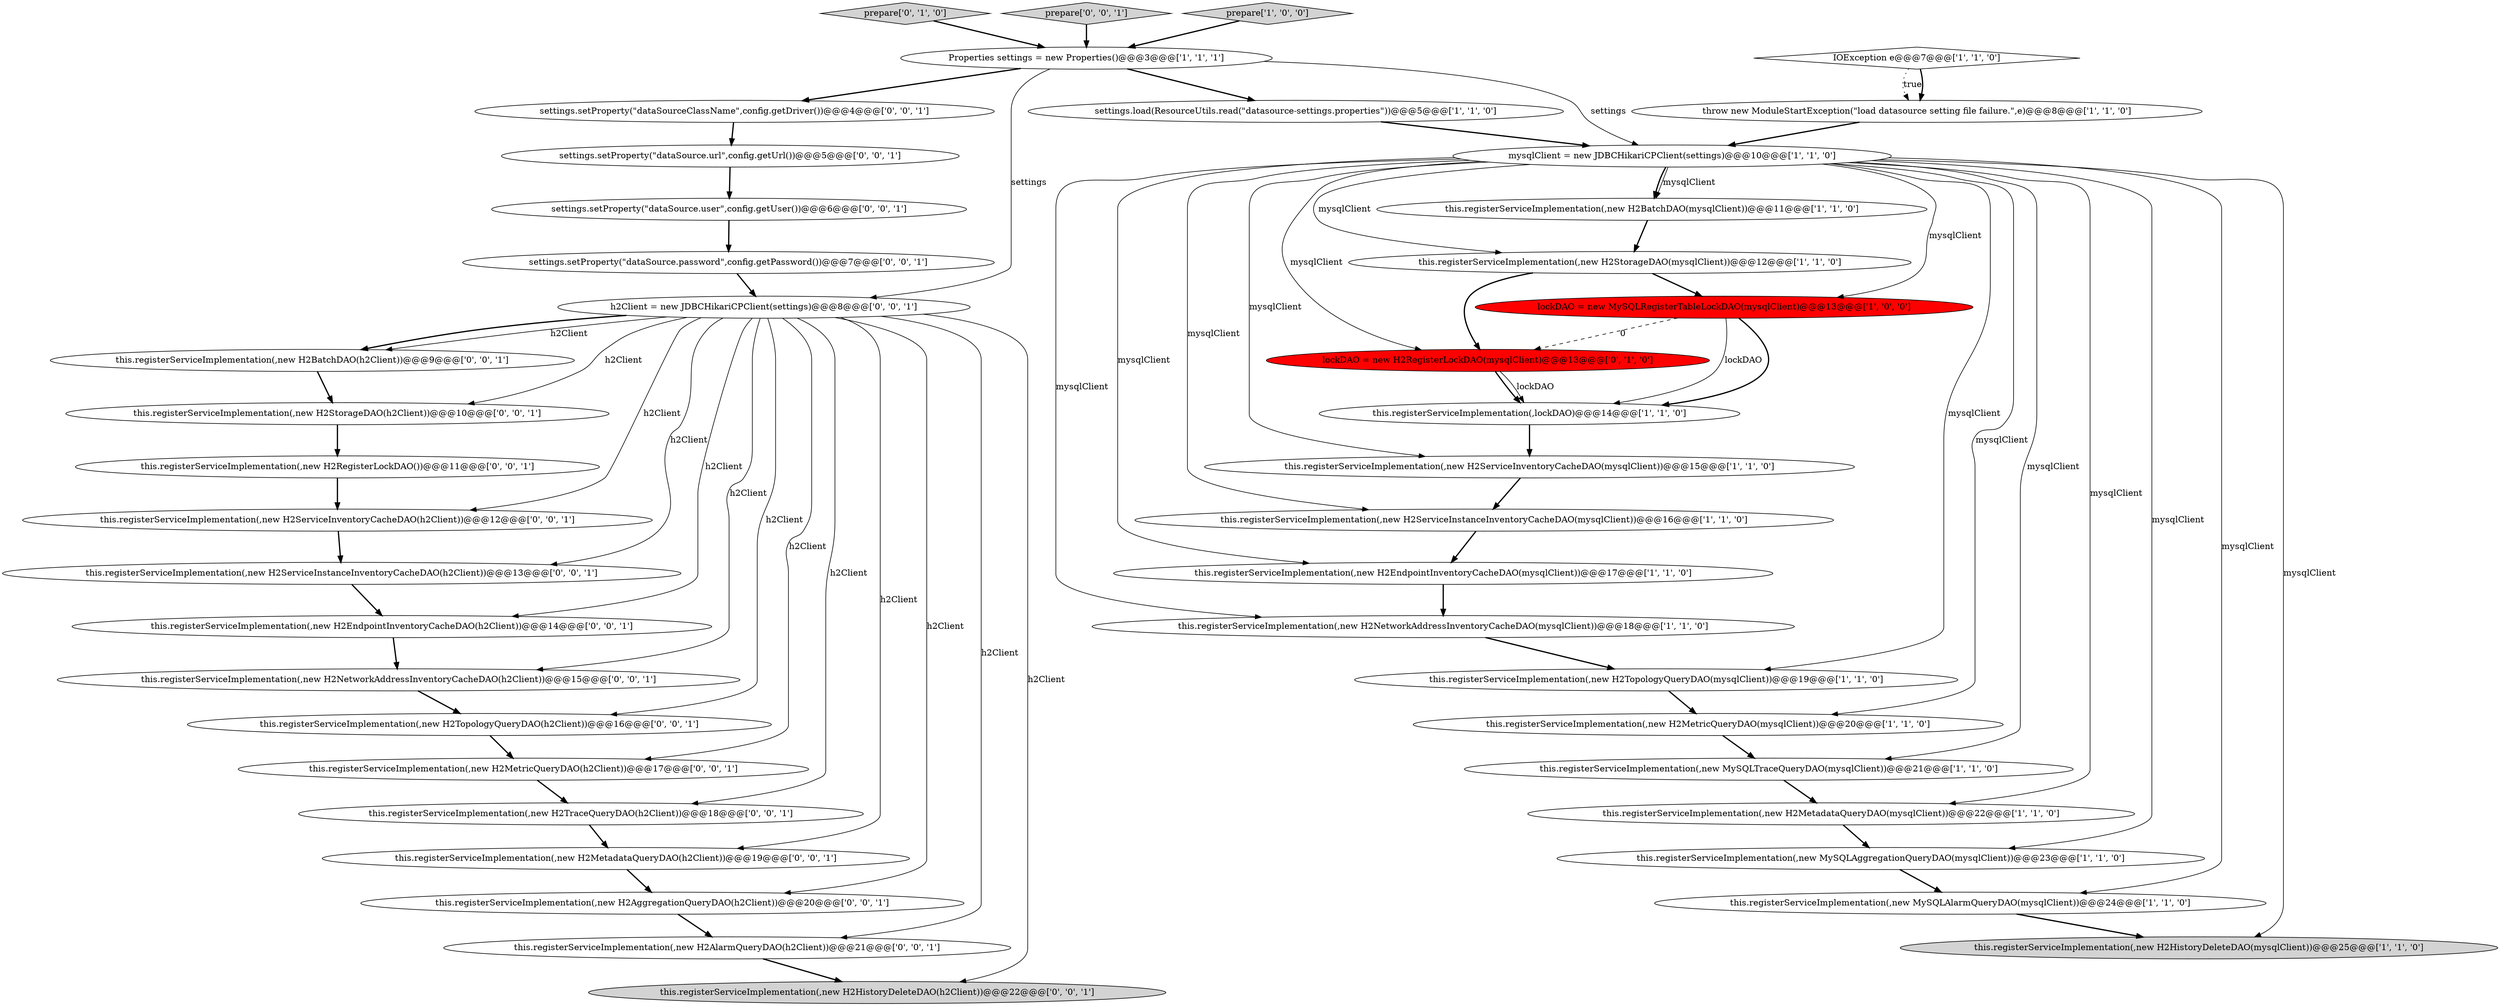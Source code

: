 digraph {
31 [style = filled, label = "this.registerServiceImplementation(,new H2TopologyQueryDAO(h2Client))@@@16@@@['0', '0', '1']", fillcolor = white, shape = ellipse image = "AAA0AAABBB3BBB"];
35 [style = filled, label = "this.registerServiceImplementation(,new H2MetadataQueryDAO(h2Client))@@@19@@@['0', '0', '1']", fillcolor = white, shape = ellipse image = "AAA0AAABBB3BBB"];
33 [style = filled, label = "this.registerServiceImplementation(,new H2AlarmQueryDAO(h2Client))@@@21@@@['0', '0', '1']", fillcolor = white, shape = ellipse image = "AAA0AAABBB3BBB"];
38 [style = filled, label = "this.registerServiceImplementation(,new H2MetricQueryDAO(h2Client))@@@17@@@['0', '0', '1']", fillcolor = white, shape = ellipse image = "AAA0AAABBB3BBB"];
22 [style = filled, label = "prepare['0', '1', '0']", fillcolor = lightgray, shape = diamond image = "AAA0AAABBB2BBB"];
32 [style = filled, label = "this.registerServiceImplementation(,new H2ServiceInstanceInventoryCacheDAO(h2Client))@@@13@@@['0', '0', '1']", fillcolor = white, shape = ellipse image = "AAA0AAABBB3BBB"];
20 [style = filled, label = "this.registerServiceImplementation(,new H2TopologyQueryDAO(mysqlClient))@@@19@@@['1', '1', '0']", fillcolor = white, shape = ellipse image = "AAA0AAABBB1BBB"];
24 [style = filled, label = "settings.setProperty(\"dataSource.user\",config.getUser())@@@6@@@['0', '0', '1']", fillcolor = white, shape = ellipse image = "AAA0AAABBB3BBB"];
34 [style = filled, label = "prepare['0', '0', '1']", fillcolor = lightgray, shape = diamond image = "AAA0AAABBB3BBB"];
14 [style = filled, label = "this.registerServiceImplementation(,new MySQLAggregationQueryDAO(mysqlClient))@@@23@@@['1', '1', '0']", fillcolor = white, shape = ellipse image = "AAA0AAABBB1BBB"];
0 [style = filled, label = "this.registerServiceImplementation(,new H2MetadataQueryDAO(mysqlClient))@@@22@@@['1', '1', '0']", fillcolor = white, shape = ellipse image = "AAA0AAABBB1BBB"];
39 [style = filled, label = "this.registerServiceImplementation(,new H2StorageDAO(h2Client))@@@10@@@['0', '0', '1']", fillcolor = white, shape = ellipse image = "AAA0AAABBB3BBB"];
27 [style = filled, label = "this.registerServiceImplementation(,new H2RegisterLockDAO())@@@11@@@['0', '0', '1']", fillcolor = white, shape = ellipse image = "AAA0AAABBB3BBB"];
28 [style = filled, label = "settings.setProperty(\"dataSource.password\",config.getPassword())@@@7@@@['0', '0', '1']", fillcolor = white, shape = ellipse image = "AAA0AAABBB3BBB"];
40 [style = filled, label = "this.registerServiceImplementation(,new H2HistoryDeleteDAO(h2Client))@@@22@@@['0', '0', '1']", fillcolor = lightgray, shape = ellipse image = "AAA0AAABBB3BBB"];
37 [style = filled, label = "this.registerServiceImplementation(,new H2TraceQueryDAO(h2Client))@@@18@@@['0', '0', '1']", fillcolor = white, shape = ellipse image = "AAA0AAABBB3BBB"];
6 [style = filled, label = "prepare['1', '0', '0']", fillcolor = lightgray, shape = diamond image = "AAA0AAABBB1BBB"];
18 [style = filled, label = "this.registerServiceImplementation(,new H2NetworkAddressInventoryCacheDAO(mysqlClient))@@@18@@@['1', '1', '0']", fillcolor = white, shape = ellipse image = "AAA0AAABBB1BBB"];
29 [style = filled, label = "this.registerServiceImplementation(,new H2BatchDAO(h2Client))@@@9@@@['0', '0', '1']", fillcolor = white, shape = ellipse image = "AAA0AAABBB3BBB"];
9 [style = filled, label = "this.registerServiceImplementation(,new H2HistoryDeleteDAO(mysqlClient))@@@25@@@['1', '1', '0']", fillcolor = lightgray, shape = ellipse image = "AAA0AAABBB1BBB"];
21 [style = filled, label = "lockDAO = new H2RegisterLockDAO(mysqlClient)@@@13@@@['0', '1', '0']", fillcolor = red, shape = ellipse image = "AAA1AAABBB2BBB"];
7 [style = filled, label = "settings.load(ResourceUtils.read(\"datasource-settings.properties\"))@@@5@@@['1', '1', '0']", fillcolor = white, shape = ellipse image = "AAA0AAABBB1BBB"];
19 [style = filled, label = "Properties settings = new Properties()@@@3@@@['1', '1', '1']", fillcolor = white, shape = ellipse image = "AAA0AAABBB1BBB"];
23 [style = filled, label = "this.registerServiceImplementation(,new H2EndpointInventoryCacheDAO(h2Client))@@@14@@@['0', '0', '1']", fillcolor = white, shape = ellipse image = "AAA0AAABBB3BBB"];
42 [style = filled, label = "settings.setProperty(\"dataSource.url\",config.getUrl())@@@5@@@['0', '0', '1']", fillcolor = white, shape = ellipse image = "AAA0AAABBB3BBB"];
30 [style = filled, label = "this.registerServiceImplementation(,new H2AggregationQueryDAO(h2Client))@@@20@@@['0', '0', '1']", fillcolor = white, shape = ellipse image = "AAA0AAABBB3BBB"];
8 [style = filled, label = "this.registerServiceImplementation(,new MySQLAlarmQueryDAO(mysqlClient))@@@24@@@['1', '1', '0']", fillcolor = white, shape = ellipse image = "AAA0AAABBB1BBB"];
10 [style = filled, label = "this.registerServiceImplementation(,new H2MetricQueryDAO(mysqlClient))@@@20@@@['1', '1', '0']", fillcolor = white, shape = ellipse image = "AAA0AAABBB1BBB"];
4 [style = filled, label = "this.registerServiceImplementation(,new MySQLTraceQueryDAO(mysqlClient))@@@21@@@['1', '1', '0']", fillcolor = white, shape = ellipse image = "AAA0AAABBB1BBB"];
17 [style = filled, label = "mysqlClient = new JDBCHikariCPClient(settings)@@@10@@@['1', '1', '0']", fillcolor = white, shape = ellipse image = "AAA0AAABBB1BBB"];
2 [style = filled, label = "this.registerServiceImplementation(,new H2ServiceInstanceInventoryCacheDAO(mysqlClient))@@@16@@@['1', '1', '0']", fillcolor = white, shape = ellipse image = "AAA0AAABBB1BBB"];
25 [style = filled, label = "this.registerServiceImplementation(,new H2NetworkAddressInventoryCacheDAO(h2Client))@@@15@@@['0', '0', '1']", fillcolor = white, shape = ellipse image = "AAA0AAABBB3BBB"];
36 [style = filled, label = "settings.setProperty(\"dataSourceClassName\",config.getDriver())@@@4@@@['0', '0', '1']", fillcolor = white, shape = ellipse image = "AAA0AAABBB3BBB"];
41 [style = filled, label = "this.registerServiceImplementation(,new H2ServiceInventoryCacheDAO(h2Client))@@@12@@@['0', '0', '1']", fillcolor = white, shape = ellipse image = "AAA0AAABBB3BBB"];
26 [style = filled, label = "h2Client = new JDBCHikariCPClient(settings)@@@8@@@['0', '0', '1']", fillcolor = white, shape = ellipse image = "AAA0AAABBB3BBB"];
5 [style = filled, label = "this.registerServiceImplementation(,new H2BatchDAO(mysqlClient))@@@11@@@['1', '1', '0']", fillcolor = white, shape = ellipse image = "AAA0AAABBB1BBB"];
1 [style = filled, label = "this.registerServiceImplementation(,lockDAO)@@@14@@@['1', '1', '0']", fillcolor = white, shape = ellipse image = "AAA0AAABBB1BBB"];
11 [style = filled, label = "this.registerServiceImplementation(,new H2StorageDAO(mysqlClient))@@@12@@@['1', '1', '0']", fillcolor = white, shape = ellipse image = "AAA0AAABBB1BBB"];
16 [style = filled, label = "lockDAO = new MySQLRegisterTableLockDAO(mysqlClient)@@@13@@@['1', '0', '0']", fillcolor = red, shape = ellipse image = "AAA1AAABBB1BBB"];
15 [style = filled, label = "IOException e@@@7@@@['1', '1', '0']", fillcolor = white, shape = diamond image = "AAA0AAABBB1BBB"];
3 [style = filled, label = "this.registerServiceImplementation(,new H2EndpointInventoryCacheDAO(mysqlClient))@@@17@@@['1', '1', '0']", fillcolor = white, shape = ellipse image = "AAA0AAABBB1BBB"];
12 [style = filled, label = "throw new ModuleStartException(\"load datasource setting file failure.\",e)@@@8@@@['1', '1', '0']", fillcolor = white, shape = ellipse image = "AAA0AAABBB1BBB"];
13 [style = filled, label = "this.registerServiceImplementation(,new H2ServiceInventoryCacheDAO(mysqlClient))@@@15@@@['1', '1', '0']", fillcolor = white, shape = ellipse image = "AAA0AAABBB1BBB"];
11->16 [style = bold, label=""];
24->28 [style = bold, label=""];
17->2 [style = solid, label="mysqlClient"];
23->25 [style = bold, label=""];
17->5 [style = bold, label=""];
26->33 [style = solid, label="h2Client"];
41->32 [style = bold, label=""];
17->5 [style = solid, label="mysqlClient"];
7->17 [style = bold, label=""];
32->23 [style = bold, label=""];
30->33 [style = bold, label=""];
34->19 [style = bold, label=""];
22->19 [style = bold, label=""];
17->0 [style = solid, label="mysqlClient"];
29->39 [style = bold, label=""];
19->17 [style = solid, label="settings"];
16->1 [style = solid, label="lockDAO"];
26->29 [style = bold, label=""];
2->3 [style = bold, label=""];
11->21 [style = bold, label=""];
17->8 [style = solid, label="mysqlClient"];
12->17 [style = bold, label=""];
26->37 [style = solid, label="h2Client"];
28->26 [style = bold, label=""];
19->36 [style = bold, label=""];
31->38 [style = bold, label=""];
6->19 [style = bold, label=""];
17->16 [style = solid, label="mysqlClient"];
17->20 [style = solid, label="mysqlClient"];
17->11 [style = solid, label="mysqlClient"];
39->27 [style = bold, label=""];
42->24 [style = bold, label=""];
17->9 [style = solid, label="mysqlClient"];
26->29 [style = solid, label="h2Client"];
16->21 [style = dashed, label="0"];
1->13 [style = bold, label=""];
26->32 [style = solid, label="h2Client"];
17->21 [style = solid, label="mysqlClient"];
26->41 [style = solid, label="h2Client"];
4->0 [style = bold, label=""];
20->10 [style = bold, label=""];
3->18 [style = bold, label=""];
25->31 [style = bold, label=""];
19->26 [style = solid, label="settings"];
26->35 [style = solid, label="h2Client"];
18->20 [style = bold, label=""];
26->23 [style = solid, label="h2Client"];
0->14 [style = bold, label=""];
17->4 [style = solid, label="mysqlClient"];
26->38 [style = solid, label="h2Client"];
17->13 [style = solid, label="mysqlClient"];
33->40 [style = bold, label=""];
26->40 [style = solid, label="h2Client"];
16->1 [style = bold, label=""];
38->37 [style = bold, label=""];
21->1 [style = bold, label=""];
27->41 [style = bold, label=""];
8->9 [style = bold, label=""];
10->4 [style = bold, label=""];
26->31 [style = solid, label="h2Client"];
15->12 [style = dotted, label="true"];
17->10 [style = solid, label="mysqlClient"];
15->12 [style = bold, label=""];
5->11 [style = bold, label=""];
14->8 [style = bold, label=""];
17->3 [style = solid, label="mysqlClient"];
37->35 [style = bold, label=""];
17->18 [style = solid, label="mysqlClient"];
26->39 [style = solid, label="h2Client"];
26->25 [style = solid, label="h2Client"];
35->30 [style = bold, label=""];
19->7 [style = bold, label=""];
21->1 [style = solid, label="lockDAO"];
36->42 [style = bold, label=""];
26->30 [style = solid, label="h2Client"];
13->2 [style = bold, label=""];
17->14 [style = solid, label="mysqlClient"];
}
